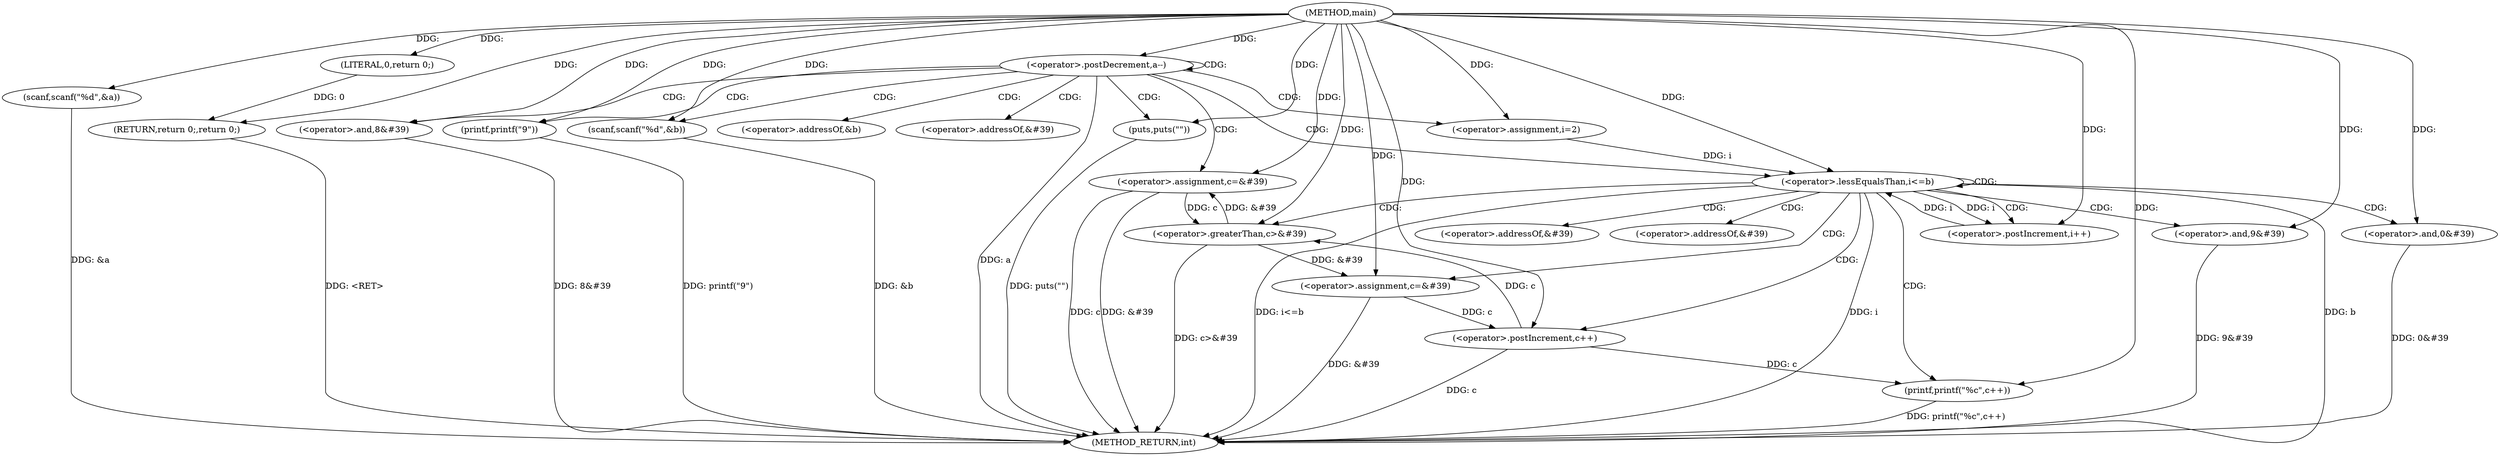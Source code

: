 digraph "main" {  
"1000102" [label = "(METHOD,main)" ]
"1000161" [label = "(METHOD_RETURN,int)" ]
"1000107" [label = "(scanf,scanf(\"%d\",&a))" ]
"1000159" [label = "(RETURN,return 0;,return 0;)" ]
"1000112" [label = "(<operator>.postDecrement,a--)" ]
"1000160" [label = "(LITERAL,0,return 0;)" ]
"1000115" [label = "(scanf,scanf(\"%d\",&b))" ]
"1000119" [label = "(<operator>.assignment,c=&#39)" ]
"1000123" [label = "(<operator>.and,8&#39)" ]
"1000126" [label = "(printf,printf(\"9\"))" ]
"1000157" [label = "(puts,puts(\"\"))" ]
"1000130" [label = "(<operator>.assignment,i=2)" ]
"1000133" [label = "(<operator>.lessEqualsThan,i<=b)" ]
"1000136" [label = "(<operator>.postIncrement,i++)" ]
"1000139" [label = "(<operator>.greaterThan,c>&#39)" ]
"1000143" [label = "(<operator>.and,9&#39)" ]
"1000146" [label = "(<operator>.assignment,c=&#39)" ]
"1000150" [label = "(<operator>.and,0&#39)" ]
"1000153" [label = "(printf,printf(\"%c\",c++))" ]
"1000155" [label = "(<operator>.postIncrement,c++)" ]
"1000117" [label = "(<operator>.addressOf,&b)" ]
"1000121" [label = "(<operator>.addressOf,&#39)" ]
"1000141" [label = "(<operator>.addressOf,&#39)" ]
"1000148" [label = "(<operator>.addressOf,&#39)" ]
  "1000107" -> "1000161"  [ label = "DDG: &a"] 
  "1000112" -> "1000161"  [ label = "DDG: a"] 
  "1000115" -> "1000161"  [ label = "DDG: &b"] 
  "1000119" -> "1000161"  [ label = "DDG: c"] 
  "1000119" -> "1000161"  [ label = "DDG: &#39"] 
  "1000123" -> "1000161"  [ label = "DDG: 8&#39"] 
  "1000126" -> "1000161"  [ label = "DDG: printf(\"9\")"] 
  "1000133" -> "1000161"  [ label = "DDG: i"] 
  "1000133" -> "1000161"  [ label = "DDG: b"] 
  "1000133" -> "1000161"  [ label = "DDG: i<=b"] 
  "1000157" -> "1000161"  [ label = "DDG: puts(\"\")"] 
  "1000139" -> "1000161"  [ label = "DDG: c>&#39"] 
  "1000143" -> "1000161"  [ label = "DDG: 9&#39"] 
  "1000146" -> "1000161"  [ label = "DDG: &#39"] 
  "1000150" -> "1000161"  [ label = "DDG: 0&#39"] 
  "1000155" -> "1000161"  [ label = "DDG: c"] 
  "1000153" -> "1000161"  [ label = "DDG: printf(\"%c\",c++)"] 
  "1000159" -> "1000161"  [ label = "DDG: <RET>"] 
  "1000102" -> "1000107"  [ label = "DDG: "] 
  "1000160" -> "1000159"  [ label = "DDG: 0"] 
  "1000102" -> "1000159"  [ label = "DDG: "] 
  "1000102" -> "1000160"  [ label = "DDG: "] 
  "1000102" -> "1000112"  [ label = "DDG: "] 
  "1000102" -> "1000115"  [ label = "DDG: "] 
  "1000139" -> "1000119"  [ label = "DDG: &#39"] 
  "1000102" -> "1000119"  [ label = "DDG: "] 
  "1000102" -> "1000123"  [ label = "DDG: "] 
  "1000102" -> "1000126"  [ label = "DDG: "] 
  "1000102" -> "1000130"  [ label = "DDG: "] 
  "1000102" -> "1000157"  [ label = "DDG: "] 
  "1000130" -> "1000133"  [ label = "DDG: i"] 
  "1000136" -> "1000133"  [ label = "DDG: i"] 
  "1000102" -> "1000133"  [ label = "DDG: "] 
  "1000133" -> "1000136"  [ label = "DDG: i"] 
  "1000102" -> "1000136"  [ label = "DDG: "] 
  "1000139" -> "1000146"  [ label = "DDG: &#39"] 
  "1000119" -> "1000139"  [ label = "DDG: c"] 
  "1000155" -> "1000139"  [ label = "DDG: c"] 
  "1000102" -> "1000139"  [ label = "DDG: "] 
  "1000102" -> "1000143"  [ label = "DDG: "] 
  "1000102" -> "1000146"  [ label = "DDG: "] 
  "1000102" -> "1000150"  [ label = "DDG: "] 
  "1000102" -> "1000153"  [ label = "DDG: "] 
  "1000155" -> "1000153"  [ label = "DDG: c"] 
  "1000146" -> "1000155"  [ label = "DDG: c"] 
  "1000102" -> "1000155"  [ label = "DDG: "] 
  "1000112" -> "1000112"  [ label = "CDG: "] 
  "1000112" -> "1000121"  [ label = "CDG: "] 
  "1000112" -> "1000117"  [ label = "CDG: "] 
  "1000112" -> "1000126"  [ label = "CDG: "] 
  "1000112" -> "1000123"  [ label = "CDG: "] 
  "1000112" -> "1000119"  [ label = "CDG: "] 
  "1000112" -> "1000130"  [ label = "CDG: "] 
  "1000112" -> "1000115"  [ label = "CDG: "] 
  "1000112" -> "1000133"  [ label = "CDG: "] 
  "1000112" -> "1000157"  [ label = "CDG: "] 
  "1000133" -> "1000153"  [ label = "CDG: "] 
  "1000133" -> "1000143"  [ label = "CDG: "] 
  "1000133" -> "1000155"  [ label = "CDG: "] 
  "1000133" -> "1000141"  [ label = "CDG: "] 
  "1000133" -> "1000150"  [ label = "CDG: "] 
  "1000133" -> "1000139"  [ label = "CDG: "] 
  "1000133" -> "1000148"  [ label = "CDG: "] 
  "1000133" -> "1000133"  [ label = "CDG: "] 
  "1000133" -> "1000146"  [ label = "CDG: "] 
  "1000133" -> "1000136"  [ label = "CDG: "] 
}
